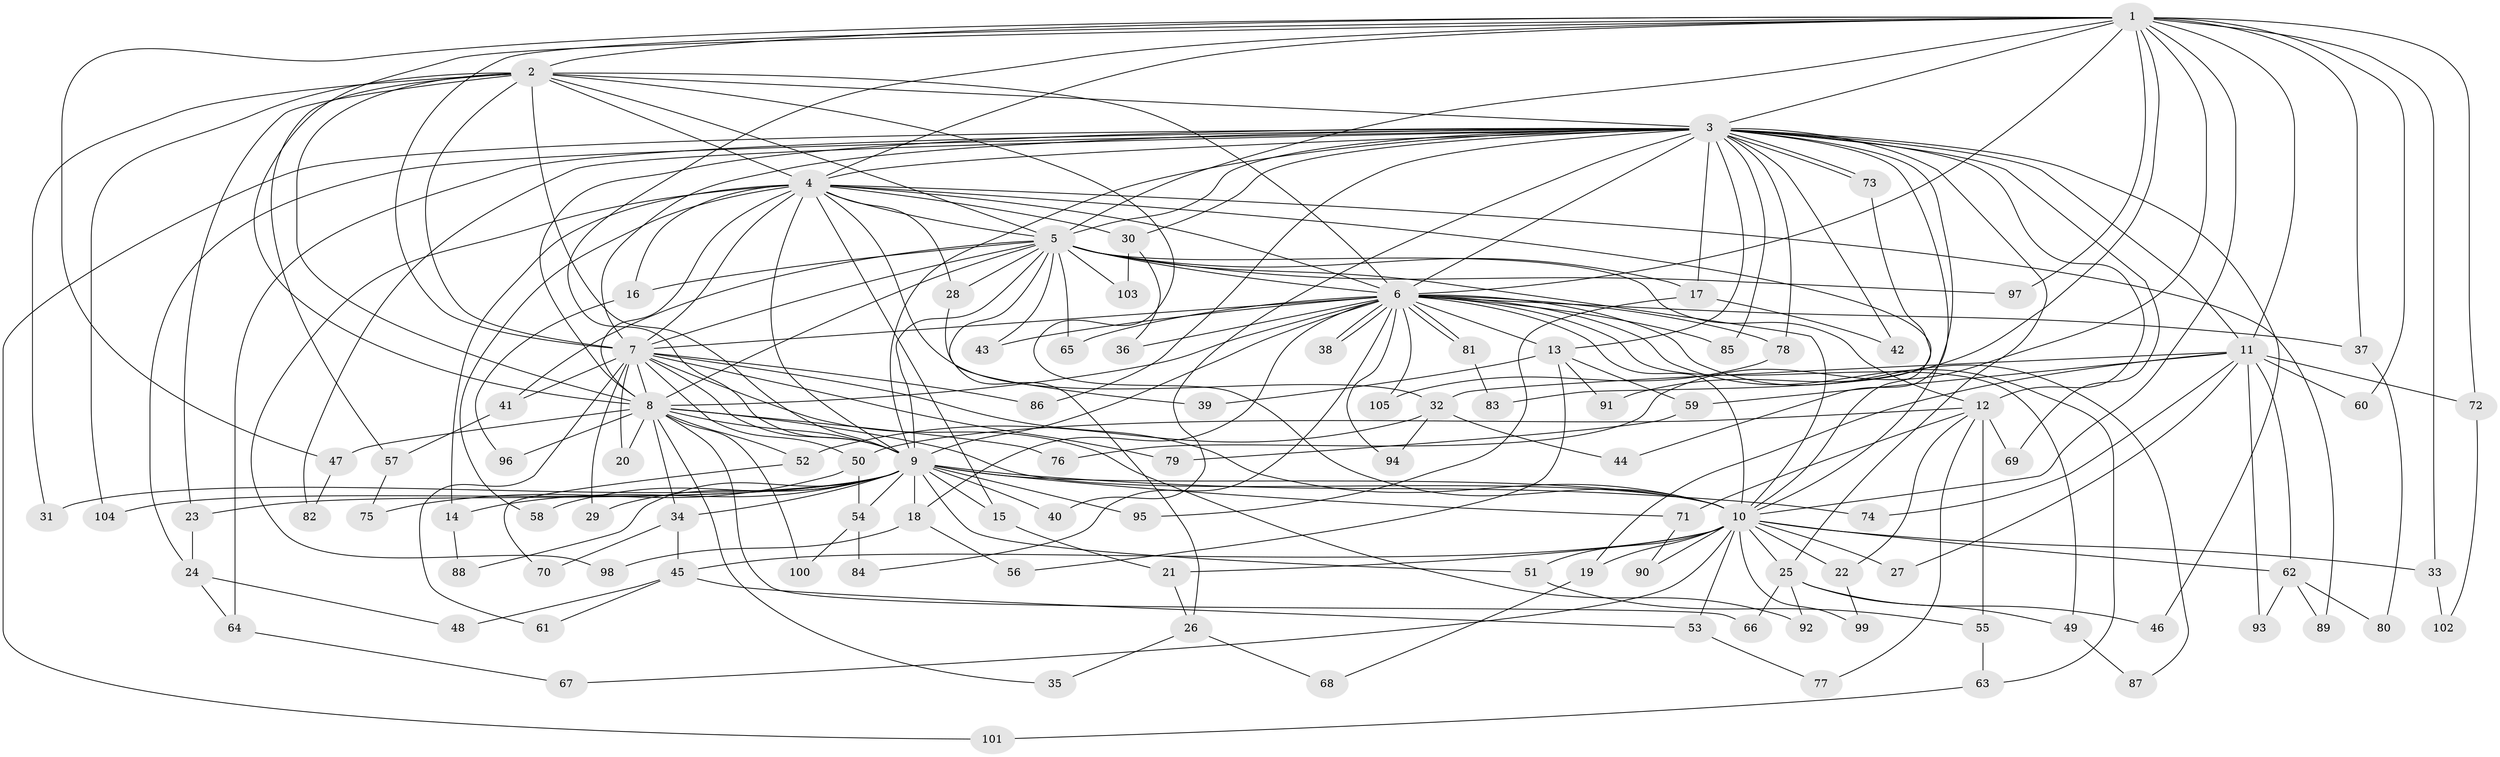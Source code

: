 // coarse degree distribution, {15: 0.013513513513513514, 10: 0.013513513513513514, 22: 0.013513513513513514, 23: 0.013513513513513514, 29: 0.013513513513513514, 25: 0.013513513513513514, 14: 0.013513513513513514, 20: 0.013513513513513514, 11: 0.013513513513513514, 7: 0.02702702702702703, 6: 0.013513513513513514, 2: 0.44594594594594594, 3: 0.2702702702702703, 4: 0.08108108108108109, 5: 0.04054054054054054}
// Generated by graph-tools (version 1.1) at 2025/51/02/27/25 19:51:48]
// undirected, 105 vertices, 235 edges
graph export_dot {
graph [start="1"]
  node [color=gray90,style=filled];
  1;
  2;
  3;
  4;
  5;
  6;
  7;
  8;
  9;
  10;
  11;
  12;
  13;
  14;
  15;
  16;
  17;
  18;
  19;
  20;
  21;
  22;
  23;
  24;
  25;
  26;
  27;
  28;
  29;
  30;
  31;
  32;
  33;
  34;
  35;
  36;
  37;
  38;
  39;
  40;
  41;
  42;
  43;
  44;
  45;
  46;
  47;
  48;
  49;
  50;
  51;
  52;
  53;
  54;
  55;
  56;
  57;
  58;
  59;
  60;
  61;
  62;
  63;
  64;
  65;
  66;
  67;
  68;
  69;
  70;
  71;
  72;
  73;
  74;
  75;
  76;
  77;
  78;
  79;
  80;
  81;
  82;
  83;
  84;
  85;
  86;
  87;
  88;
  89;
  90;
  91;
  92;
  93;
  94;
  95;
  96;
  97;
  98;
  99;
  100;
  101;
  102;
  103;
  104;
  105;
  1 -- 2;
  1 -- 3;
  1 -- 4;
  1 -- 5;
  1 -- 6;
  1 -- 7;
  1 -- 8;
  1 -- 9;
  1 -- 10;
  1 -- 11;
  1 -- 33;
  1 -- 37;
  1 -- 47;
  1 -- 60;
  1 -- 72;
  1 -- 76;
  1 -- 91;
  1 -- 97;
  2 -- 3;
  2 -- 4;
  2 -- 5;
  2 -- 6;
  2 -- 7;
  2 -- 8;
  2 -- 9;
  2 -- 10;
  2 -- 23;
  2 -- 31;
  2 -- 57;
  2 -- 104;
  3 -- 4;
  3 -- 5;
  3 -- 6;
  3 -- 7;
  3 -- 8;
  3 -- 9;
  3 -- 10;
  3 -- 11;
  3 -- 12;
  3 -- 13;
  3 -- 17;
  3 -- 24;
  3 -- 25;
  3 -- 30;
  3 -- 40;
  3 -- 42;
  3 -- 44;
  3 -- 46;
  3 -- 64;
  3 -- 69;
  3 -- 73;
  3 -- 73;
  3 -- 78;
  3 -- 82;
  3 -- 85;
  3 -- 86;
  3 -- 101;
  4 -- 5;
  4 -- 6;
  4 -- 7;
  4 -- 8;
  4 -- 9;
  4 -- 10;
  4 -- 14;
  4 -- 15;
  4 -- 16;
  4 -- 28;
  4 -- 30;
  4 -- 32;
  4 -- 58;
  4 -- 89;
  4 -- 98;
  5 -- 6;
  5 -- 7;
  5 -- 8;
  5 -- 9;
  5 -- 10;
  5 -- 12;
  5 -- 16;
  5 -- 17;
  5 -- 26;
  5 -- 28;
  5 -- 41;
  5 -- 43;
  5 -- 65;
  5 -- 97;
  5 -- 103;
  6 -- 7;
  6 -- 8;
  6 -- 9;
  6 -- 10;
  6 -- 13;
  6 -- 18;
  6 -- 36;
  6 -- 37;
  6 -- 38;
  6 -- 38;
  6 -- 43;
  6 -- 49;
  6 -- 63;
  6 -- 65;
  6 -- 78;
  6 -- 81;
  6 -- 81;
  6 -- 84;
  6 -- 85;
  6 -- 87;
  6 -- 94;
  6 -- 105;
  7 -- 8;
  7 -- 9;
  7 -- 10;
  7 -- 20;
  7 -- 29;
  7 -- 41;
  7 -- 50;
  7 -- 61;
  7 -- 79;
  7 -- 86;
  7 -- 92;
  8 -- 9;
  8 -- 10;
  8 -- 20;
  8 -- 34;
  8 -- 35;
  8 -- 47;
  8 -- 52;
  8 -- 66;
  8 -- 76;
  8 -- 96;
  8 -- 100;
  9 -- 10;
  9 -- 14;
  9 -- 15;
  9 -- 18;
  9 -- 23;
  9 -- 29;
  9 -- 31;
  9 -- 34;
  9 -- 40;
  9 -- 51;
  9 -- 54;
  9 -- 58;
  9 -- 71;
  9 -- 74;
  9 -- 88;
  9 -- 95;
  9 -- 104;
  10 -- 19;
  10 -- 21;
  10 -- 22;
  10 -- 25;
  10 -- 27;
  10 -- 33;
  10 -- 45;
  10 -- 51;
  10 -- 53;
  10 -- 62;
  10 -- 67;
  10 -- 90;
  10 -- 99;
  11 -- 19;
  11 -- 27;
  11 -- 32;
  11 -- 59;
  11 -- 60;
  11 -- 62;
  11 -- 72;
  11 -- 74;
  11 -- 93;
  12 -- 22;
  12 -- 50;
  12 -- 55;
  12 -- 69;
  12 -- 71;
  12 -- 77;
  13 -- 39;
  13 -- 56;
  13 -- 59;
  13 -- 91;
  14 -- 88;
  15 -- 21;
  16 -- 96;
  17 -- 42;
  17 -- 95;
  18 -- 56;
  18 -- 98;
  19 -- 68;
  21 -- 26;
  22 -- 99;
  23 -- 24;
  24 -- 48;
  24 -- 64;
  25 -- 46;
  25 -- 49;
  25 -- 66;
  25 -- 92;
  26 -- 35;
  26 -- 68;
  28 -- 39;
  30 -- 36;
  30 -- 103;
  32 -- 44;
  32 -- 52;
  32 -- 94;
  33 -- 102;
  34 -- 45;
  34 -- 70;
  37 -- 80;
  41 -- 57;
  45 -- 48;
  45 -- 53;
  45 -- 61;
  47 -- 82;
  49 -- 87;
  50 -- 54;
  50 -- 75;
  51 -- 55;
  52 -- 70;
  53 -- 77;
  54 -- 84;
  54 -- 100;
  55 -- 63;
  57 -- 75;
  59 -- 79;
  62 -- 80;
  62 -- 89;
  62 -- 93;
  63 -- 101;
  64 -- 67;
  71 -- 90;
  72 -- 102;
  73 -- 83;
  78 -- 105;
  81 -- 83;
}
